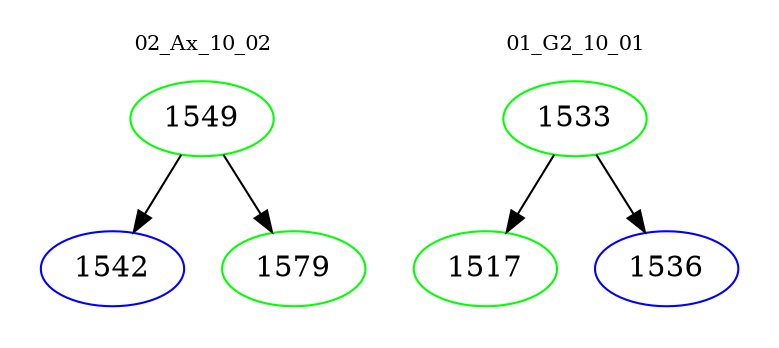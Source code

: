 digraph{
subgraph cluster_0 {
color = white
label = "02_Ax_10_02";
fontsize=10;
T0_1549 [label="1549", color="green"]
T0_1549 -> T0_1542 [color="black"]
T0_1542 [label="1542", color="blue"]
T0_1549 -> T0_1579 [color="black"]
T0_1579 [label="1579", color="green"]
}
subgraph cluster_1 {
color = white
label = "01_G2_10_01";
fontsize=10;
T1_1533 [label="1533", color="green"]
T1_1533 -> T1_1517 [color="black"]
T1_1517 [label="1517", color="green"]
T1_1533 -> T1_1536 [color="black"]
T1_1536 [label="1536", color="blue"]
}
}
